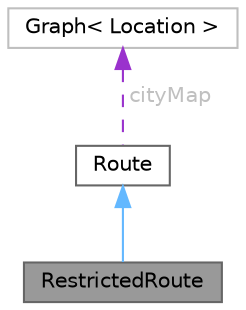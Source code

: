 digraph "RestrictedRoute"
{
 // LATEX_PDF_SIZE
  bgcolor="transparent";
  edge [fontname=Helvetica,fontsize=10,labelfontname=Helvetica,labelfontsize=10];
  node [fontname=Helvetica,fontsize=10,shape=box,height=0.2,width=0.4];
  Node1 [id="Node000001",label="RestrictedRoute",height=0.2,width=0.4,color="gray40", fillcolor="grey60", style="filled", fontcolor="black",tooltip="Class for handling route calculation with restrictions, extending the Route class."];
  Node2 -> Node1 [id="edge1_Node000001_Node000002",dir="back",color="steelblue1",style="solid",tooltip=" "];
  Node2 [id="Node000002",label="Route",height=0.2,width=0.4,color="gray40", fillcolor="white", style="filled",URL="$classRoute.html",tooltip="Abstract class representing a route between a source and destination."];
  Node3 -> Node2 [id="edge2_Node000002_Node000003",dir="back",color="darkorchid3",style="dashed",tooltip=" ",label=" cityMap",fontcolor="grey" ];
  Node3 [id="Node000003",label="Graph\< Location \>",height=0.2,width=0.4,color="grey75", fillcolor="white", style="filled",URL="$classGraph.html",tooltip=" "];
}
